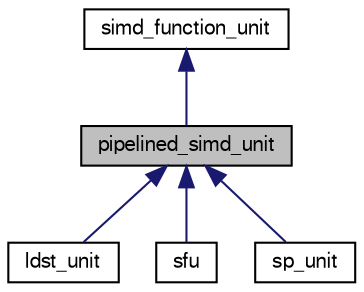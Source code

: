 digraph G
{
  bgcolor="transparent";
  edge [fontname="FreeSans",fontsize="10",labelfontname="FreeSans",labelfontsize="10"];
  node [fontname="FreeSans",fontsize="10",shape=record];
  Node1 [label="pipelined_simd_unit",height=0.2,width=0.4,color="black", fillcolor="grey75", style="filled" fontcolor="black"];
  Node2 -> Node1 [dir=back,color="midnightblue",fontsize="10",style="solid",fontname="FreeSans"];
  Node2 [label="simd_function_unit",height=0.2,width=0.4,color="black",URL="$classsimd__function__unit.html"];
  Node1 -> Node3 [dir=back,color="midnightblue",fontsize="10",style="solid",fontname="FreeSans"];
  Node3 [label="ldst_unit",height=0.2,width=0.4,color="black",URL="$classldst__unit.html"];
  Node1 -> Node4 [dir=back,color="midnightblue",fontsize="10",style="solid",fontname="FreeSans"];
  Node4 [label="sfu",height=0.2,width=0.4,color="black",URL="$classsfu.html"];
  Node1 -> Node5 [dir=back,color="midnightblue",fontsize="10",style="solid",fontname="FreeSans"];
  Node5 [label="sp_unit",height=0.2,width=0.4,color="black",URL="$classsp__unit.html"];
}

